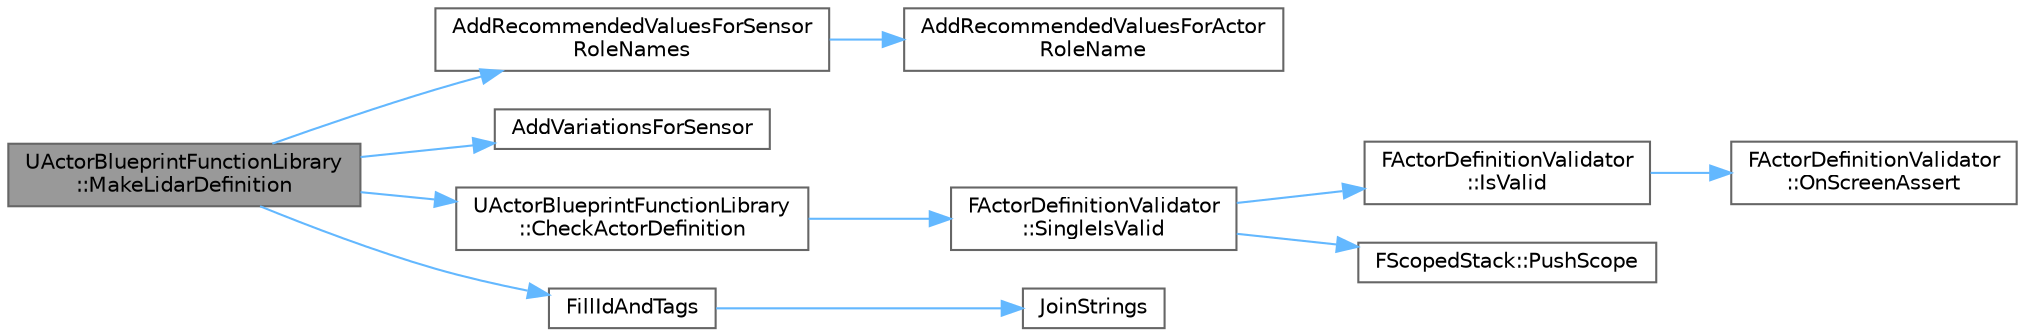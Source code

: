 digraph "UActorBlueprintFunctionLibrary::MakeLidarDefinition"
{
 // INTERACTIVE_SVG=YES
 // LATEX_PDF_SIZE
  bgcolor="transparent";
  edge [fontname=Helvetica,fontsize=10,labelfontname=Helvetica,labelfontsize=10];
  node [fontname=Helvetica,fontsize=10,shape=box,height=0.2,width=0.4];
  rankdir="LR";
  Node1 [id="Node000001",label="UActorBlueprintFunctionLibrary\l::MakeLidarDefinition",height=0.2,width=0.4,color="gray40", fillcolor="grey60", style="filled", fontcolor="black",tooltip=" "];
  Node1 -> Node2 [id="edge1_Node000001_Node000002",color="steelblue1",style="solid",tooltip=" "];
  Node2 [id="Node000002",label="AddRecommendedValuesForSensor\lRoleNames",height=0.2,width=0.4,color="grey40", fillcolor="white", style="filled",URL="$dd/d08/ActorBlueprintFunctionLibrary_8cpp.html#a9f2a0d7a2a106716c97f3f074934e4dd",tooltip=" "];
  Node2 -> Node3 [id="edge2_Node000002_Node000003",color="steelblue1",style="solid",tooltip=" "];
  Node3 [id="Node000003",label="AddRecommendedValuesForActor\lRoleName",height=0.2,width=0.4,color="grey40", fillcolor="white", style="filled",URL="$dd/d08/ActorBlueprintFunctionLibrary_8cpp.html#aa78370da636cce42456e98d7c2c570cb",tooltip=" "];
  Node1 -> Node4 [id="edge3_Node000001_Node000004",color="steelblue1",style="solid",tooltip=" "];
  Node4 [id="Node000004",label="AddVariationsForSensor",height=0.2,width=0.4,color="grey40", fillcolor="white", style="filled",URL="$dd/d08/ActorBlueprintFunctionLibrary_8cpp.html#ab63cdd1c0da771aef517d53a2d73eae2",tooltip=" "];
  Node1 -> Node5 [id="edge4_Node000001_Node000005",color="steelblue1",style="solid",tooltip=" "];
  Node5 [id="Node000005",label="UActorBlueprintFunctionLibrary\l::CheckActorDefinition",height=0.2,width=0.4,color="grey40", fillcolor="white", style="filled",URL="$dd/da3/classUActorBlueprintFunctionLibrary.html#afa4aba6393bb016000f71bd60d2e2f12",tooltip="Return whether the actor definition is valid. Prints all the errors found."];
  Node5 -> Node6 [id="edge5_Node000005_Node000006",color="steelblue1",style="solid",tooltip=" "];
  Node6 [id="Node000006",label="FActorDefinitionValidator\l::SingleIsValid",height=0.2,width=0.4,color="grey40", fillcolor="white", style="filled",URL="$dd/d10/classFActorDefinitionValidator.html#a2dbfbc4af402b42b6c351adf8f9e4ebd",tooltip="Validate ActorDefinition and display messages on error."];
  Node6 -> Node7 [id="edge6_Node000006_Node000007",color="steelblue1",style="solid",tooltip=" "];
  Node7 [id="Node000007",label="FActorDefinitionValidator\l::IsValid",height=0.2,width=0.4,color="grey40", fillcolor="white", style="filled",URL="$dd/d10/classFActorDefinitionValidator.html#a4079e0ecc2f4724dac9ec84d39c14e0b",tooltip=" "];
  Node7 -> Node8 [id="edge7_Node000007_Node000008",color="steelblue1",style="solid",tooltip=" "];
  Node8 [id="Node000008",label="FActorDefinitionValidator\l::OnScreenAssert",height=0.2,width=0.4,color="grey40", fillcolor="white", style="filled",URL="$dd/d10/classFActorDefinitionValidator.html#a1a9cb1a9ebc0fe33d2e1afa9ba070b42",tooltip="If Predicate is false, print an error message."];
  Node6 -> Node9 [id="edge8_Node000006_Node000009",color="steelblue1",style="solid",tooltip=" "];
  Node9 [id="Node000009",label="FScopedStack::PushScope",height=0.2,width=0.4,color="grey40", fillcolor="white", style="filled",URL="$d0/d93/classFScopedStack.html#a13ceb40b7471d2694408ddcbc55073f1",tooltip="Push this scope into the stack."];
  Node1 -> Node10 [id="edge9_Node000001_Node000010",color="steelblue1",style="solid",tooltip=" "];
  Node10 [id="Node000010",label="FillIdAndTags",height=0.2,width=0.4,color="grey40", fillcolor="white", style="filled",URL="$dd/d08/ActorBlueprintFunctionLibrary_8cpp.html#ac988c3d668858d9fd2b0c5b5459a18bb",tooltip="============================================================================"];
  Node10 -> Node11 [id="edge10_Node000010_Node000011",color="steelblue1",style="solid",tooltip=" "];
  Node11 [id="Node000011",label="JoinStrings",height=0.2,width=0.4,color="grey40", fillcolor="white", style="filled",URL="$dd/d08/ActorBlueprintFunctionLibrary_8cpp.html#a020aba9c95ef055f7da8709737ef5640",tooltip=" "];
}
